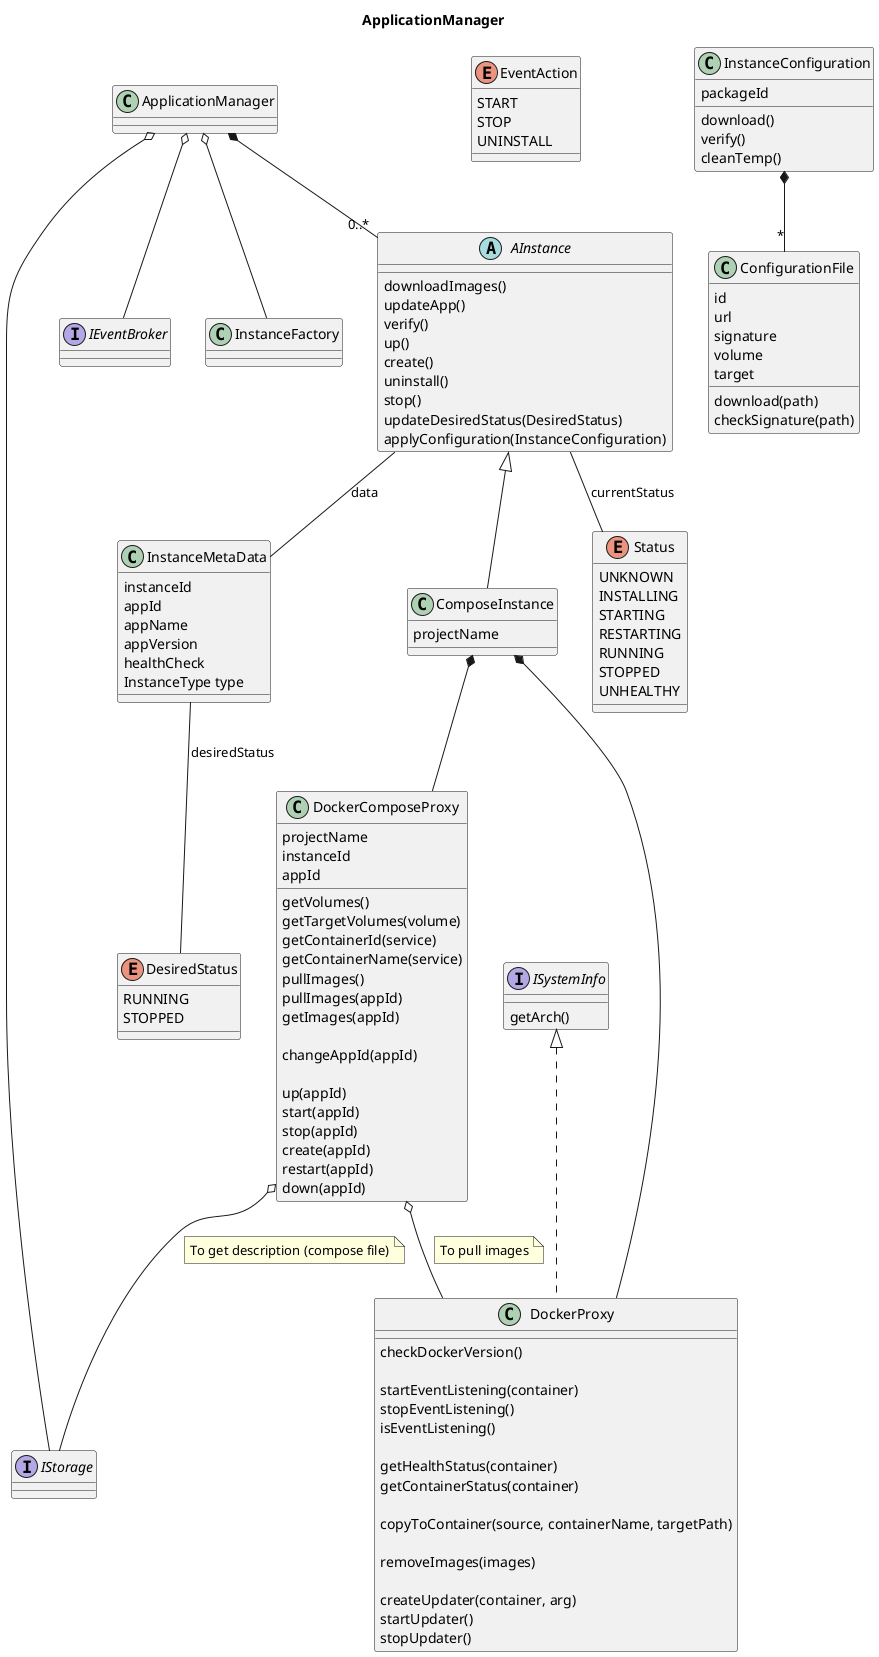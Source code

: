 @startuml

title "ApplicationManager"

interface IStorage
interface IEventBroker
interface ISystemInfo {
    getArch()
}

class InstanceFactory

class ApplicationManager

abstract class AInstance {
    downloadImages()
    updateApp()
    verify()
    up()
    create()
    uninstall()
    stop()
    updateDesiredStatus(DesiredStatus)
    applyConfiguration(InstanceConfiguration)
}

enum Status {
    UNKNOWN
    INSTALLING
    STARTING
    RESTARTING
    RUNNING
    STOPPED
    UNHEALTHY
}

enum DesiredStatus {
    RUNNING
    STOPPED
}

class InstanceMetaData {
    instanceId
    appId
    appName
    appVersion
    healthCheck
    InstanceType type
}

InstanceMetaData -- DesiredStatus : desiredStatus

AInstance -- Status : currentStatus
AInstance -- InstanceMetaData : data

class DockerProxy {
    checkDockerVersion()

    startEventListening(container)
    stopEventListening()
    isEventListening()

    getHealthStatus(container)
    getContainerStatus(container)

    copyToContainer(source, containerName, targetPath)

    removeImages(images)

    createUpdater(container, arg)
    startUpdater()
    stopUpdater()
}

ISystemInfo <|.. DockerProxy

class DockerComposeProxy {
    projectName
    instanceId
    appId

    getVolumes()
    getTargetVolumes(volume)
    getContainerId(service)
    getContainerName(service)
    pullImages()
    pullImages(appId)
    getImages(appId)

    changeAppId(appId)

    up(appId)
    start(appId)
    stop(appId)
    create(appId)
    restart(appId)
    down(appId)
}

enum EventAction {
    START
    STOP
    UNINSTALL
}


DockerComposeProxy o-- DockerProxy
note on link: To pull images

DockerComposeProxy o-- IStorage
note on link: To get description (compose file)

class ComposeInstance {
    projectName
}

AInstance <|-- ComposeInstance
ComposeInstance *-- DockerComposeProxy
ComposeInstance *-- DockerProxy


ApplicationManager o-- IStorage
ApplicationManager o-- IEventBroker
ApplicationManager o-- InstanceFactory
ApplicationManager *-- "0..*" AInstance

class InstanceConfiguration {
    packageId

    download()
    verify()
    cleanTemp()
}

class ConfigurationFile {
    id
    url
    signature
    volume
    target

    download(path)
    checkSignature(path)
}

InstanceConfiguration *-- "*" ConfigurationFile

@enduml
